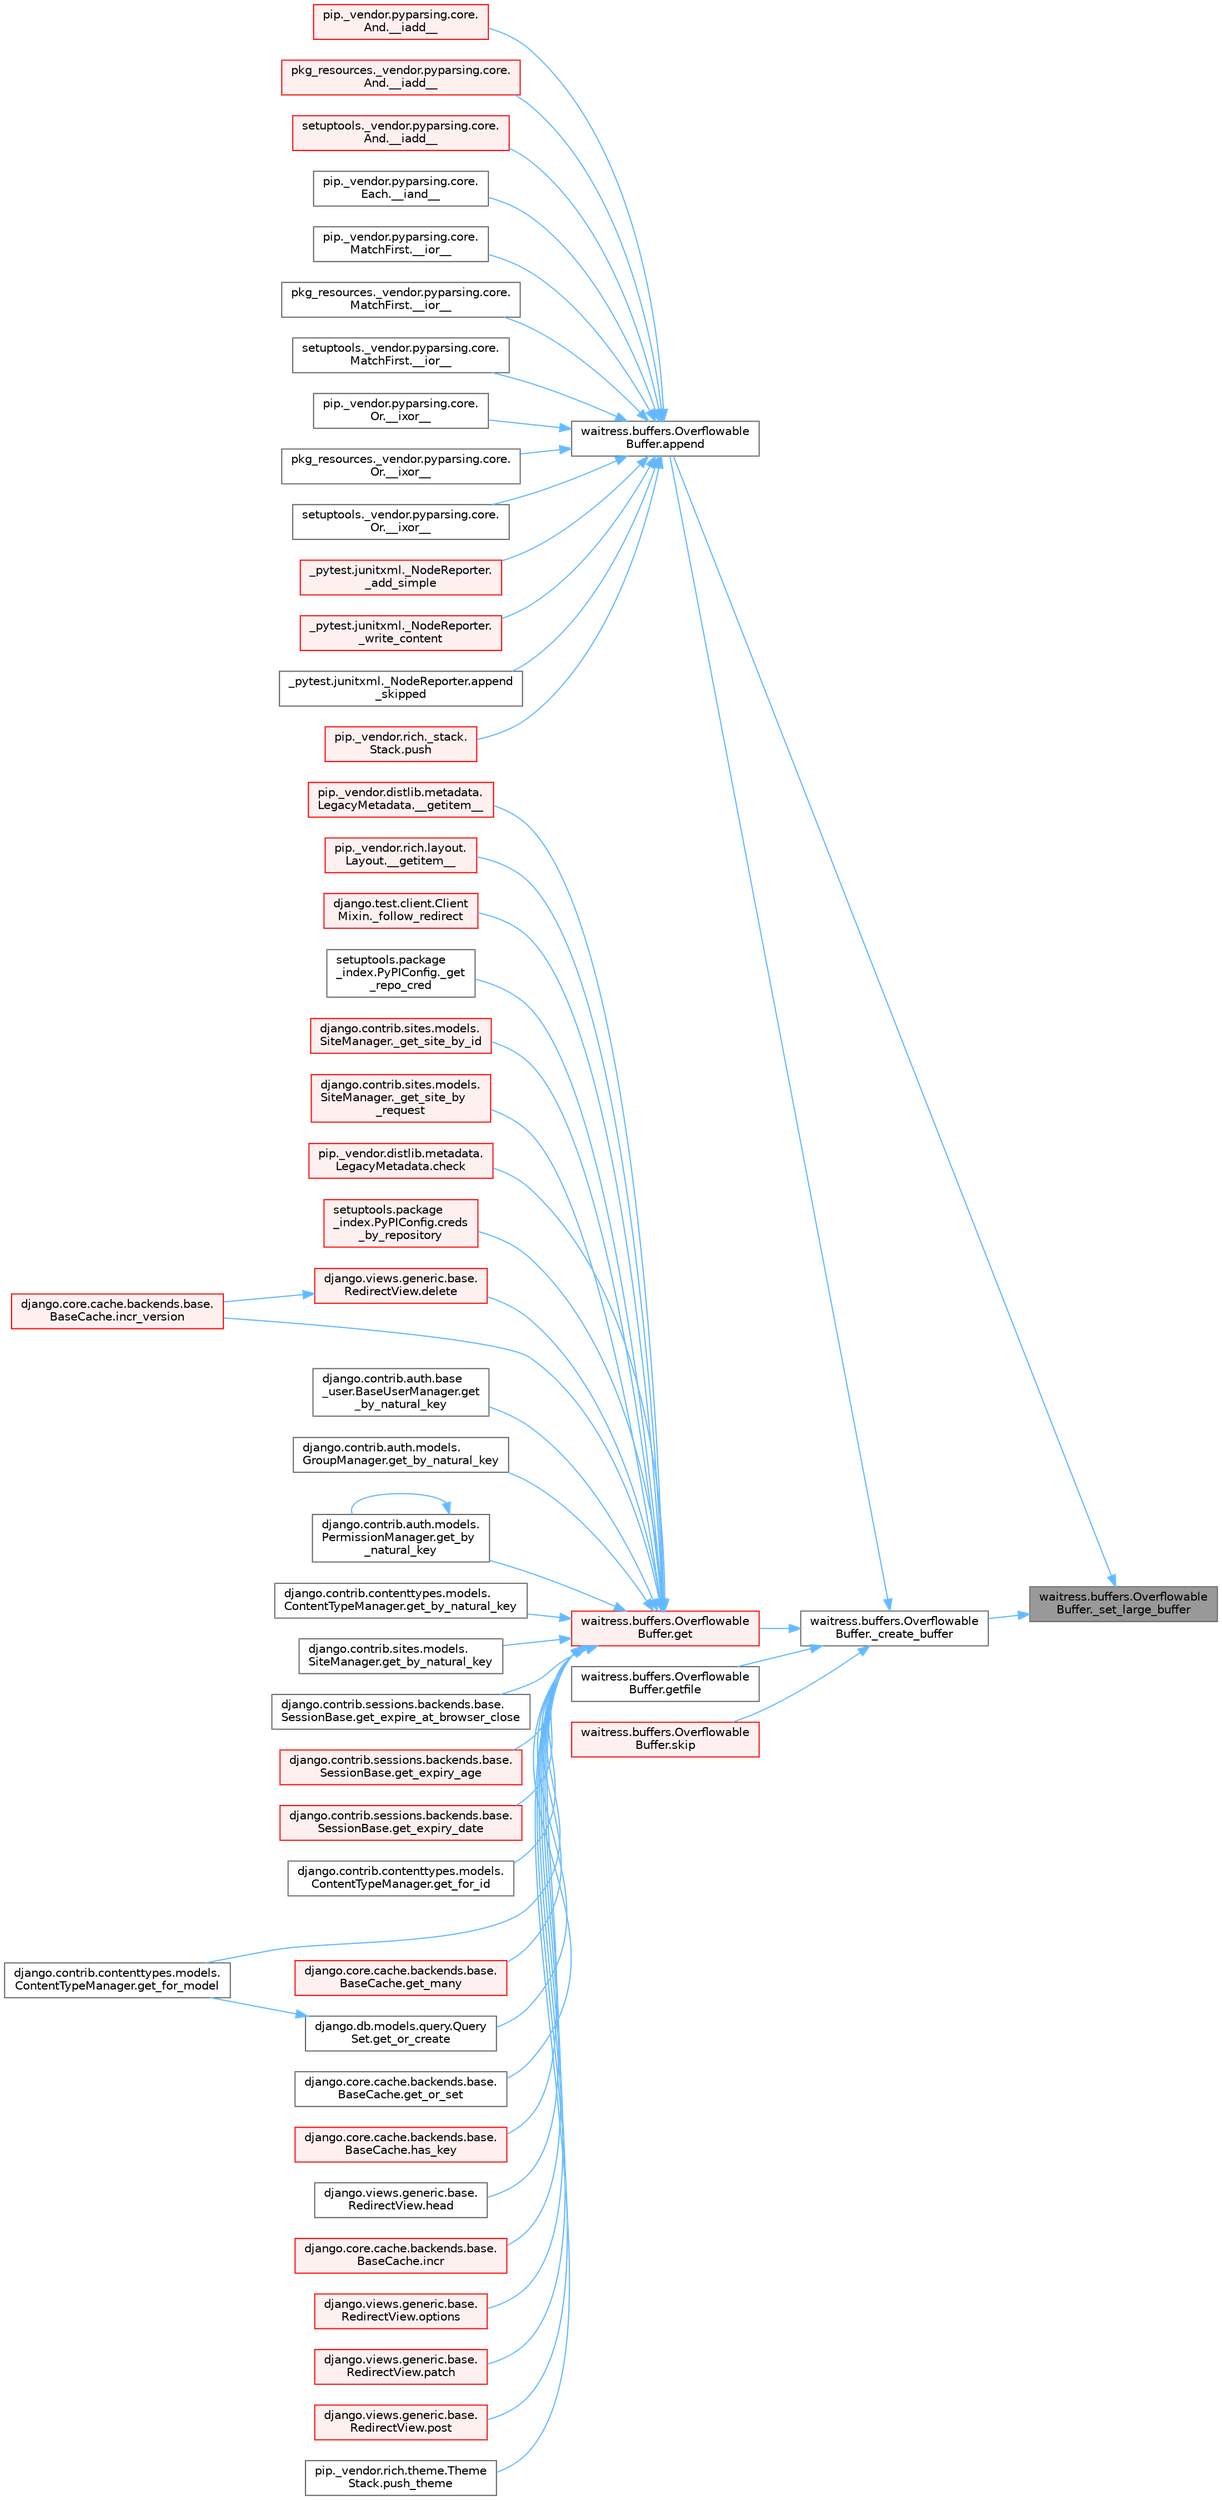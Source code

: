 digraph "waitress.buffers.OverflowableBuffer._set_large_buffer"
{
 // LATEX_PDF_SIZE
  bgcolor="transparent";
  edge [fontname=Helvetica,fontsize=10,labelfontname=Helvetica,labelfontsize=10];
  node [fontname=Helvetica,fontsize=10,shape=box,height=0.2,width=0.4];
  rankdir="RL";
  Node1 [id="Node000001",label="waitress.buffers.Overflowable\lBuffer._set_large_buffer",height=0.2,width=0.4,color="gray40", fillcolor="grey60", style="filled", fontcolor="black",tooltip=" "];
  Node1 -> Node2 [id="edge1_Node000001_Node000002",dir="back",color="steelblue1",style="solid",tooltip=" "];
  Node2 [id="Node000002",label="waitress.buffers.Overflowable\lBuffer._create_buffer",height=0.2,width=0.4,color="grey40", fillcolor="white", style="filled",URL="$classwaitress_1_1buffers_1_1_overflowable_buffer.html#a198ea428c58c3ff72004599688a8b9de",tooltip=" "];
  Node2 -> Node3 [id="edge2_Node000002_Node000003",dir="back",color="steelblue1",style="solid",tooltip=" "];
  Node3 [id="Node000003",label="waitress.buffers.Overflowable\lBuffer.append",height=0.2,width=0.4,color="grey40", fillcolor="white", style="filled",URL="$classwaitress_1_1buffers_1_1_overflowable_buffer.html#a7cdf1d76178eff78a4d79599c2717d55",tooltip=" "];
  Node3 -> Node4 [id="edge3_Node000003_Node000004",dir="back",color="steelblue1",style="solid",tooltip=" "];
  Node4 [id="Node000004",label="pip._vendor.pyparsing.core.\lAnd.__iadd__",height=0.2,width=0.4,color="red", fillcolor="#FFF0F0", style="filled",URL="$classpip_1_1__vendor_1_1pyparsing_1_1core_1_1_and.html#a95acc8d227938acc37737c38dedc21ae",tooltip=" "];
  Node3 -> Node716 [id="edge4_Node000003_Node000716",dir="back",color="steelblue1",style="solid",tooltip=" "];
  Node716 [id="Node000716",label="pkg_resources._vendor.pyparsing.core.\lAnd.__iadd__",height=0.2,width=0.4,color="red", fillcolor="#FFF0F0", style="filled",URL="$classpkg__resources_1_1__vendor_1_1pyparsing_1_1core_1_1_and.html#a3518d567360a52cd23673c05d57da5ec",tooltip=" "];
  Node3 -> Node718 [id="edge5_Node000003_Node000718",dir="back",color="steelblue1",style="solid",tooltip=" "];
  Node718 [id="Node000718",label="setuptools._vendor.pyparsing.core.\lAnd.__iadd__",height=0.2,width=0.4,color="red", fillcolor="#FFF0F0", style="filled",URL="$classsetuptools_1_1__vendor_1_1pyparsing_1_1core_1_1_and.html#ae5d5acd18921d1ec46dfdb9ab9dd9a79",tooltip=" "];
  Node3 -> Node719 [id="edge6_Node000003_Node000719",dir="back",color="steelblue1",style="solid",tooltip=" "];
  Node719 [id="Node000719",label="pip._vendor.pyparsing.core.\lEach.__iand__",height=0.2,width=0.4,color="grey40", fillcolor="white", style="filled",URL="$classpip_1_1__vendor_1_1pyparsing_1_1core_1_1_each.html#a1d27b3e9e2bc5b807febd382a9439497",tooltip=" "];
  Node3 -> Node720 [id="edge7_Node000003_Node000720",dir="back",color="steelblue1",style="solid",tooltip=" "];
  Node720 [id="Node000720",label="pip._vendor.pyparsing.core.\lMatchFirst.__ior__",height=0.2,width=0.4,color="grey40", fillcolor="white", style="filled",URL="$classpip_1_1__vendor_1_1pyparsing_1_1core_1_1_match_first.html#ad0838e82fc3e9833a6c81c7a63e030d9",tooltip=" "];
  Node3 -> Node721 [id="edge8_Node000003_Node000721",dir="back",color="steelblue1",style="solid",tooltip=" "];
  Node721 [id="Node000721",label="pkg_resources._vendor.pyparsing.core.\lMatchFirst.__ior__",height=0.2,width=0.4,color="grey40", fillcolor="white", style="filled",URL="$classpkg__resources_1_1__vendor_1_1pyparsing_1_1core_1_1_match_first.html#a58dab88aff8bd3218094f602fbc265f7",tooltip=" "];
  Node3 -> Node722 [id="edge9_Node000003_Node000722",dir="back",color="steelblue1",style="solid",tooltip=" "];
  Node722 [id="Node000722",label="setuptools._vendor.pyparsing.core.\lMatchFirst.__ior__",height=0.2,width=0.4,color="grey40", fillcolor="white", style="filled",URL="$classsetuptools_1_1__vendor_1_1pyparsing_1_1core_1_1_match_first.html#a52ca6c6dcade163b72b05e8a4be07986",tooltip=" "];
  Node3 -> Node723 [id="edge10_Node000003_Node000723",dir="back",color="steelblue1",style="solid",tooltip=" "];
  Node723 [id="Node000723",label="pip._vendor.pyparsing.core.\lOr.__ixor__",height=0.2,width=0.4,color="grey40", fillcolor="white", style="filled",URL="$classpip_1_1__vendor_1_1pyparsing_1_1core_1_1_or.html#a3e25cc44ee800ddd31da17c2aba1439c",tooltip=" "];
  Node3 -> Node724 [id="edge11_Node000003_Node000724",dir="back",color="steelblue1",style="solid",tooltip=" "];
  Node724 [id="Node000724",label="pkg_resources._vendor.pyparsing.core.\lOr.__ixor__",height=0.2,width=0.4,color="grey40", fillcolor="white", style="filled",URL="$classpkg__resources_1_1__vendor_1_1pyparsing_1_1core_1_1_or.html#a816506d6b6cd56e49e24955f5b3ebb1f",tooltip=" "];
  Node3 -> Node725 [id="edge12_Node000003_Node000725",dir="back",color="steelblue1",style="solid",tooltip=" "];
  Node725 [id="Node000725",label="setuptools._vendor.pyparsing.core.\lOr.__ixor__",height=0.2,width=0.4,color="grey40", fillcolor="white", style="filled",URL="$classsetuptools_1_1__vendor_1_1pyparsing_1_1core_1_1_or.html#a3ec14f79774e3ecd53a5db54b830a8c9",tooltip=" "];
  Node3 -> Node726 [id="edge13_Node000003_Node000726",dir="back",color="steelblue1",style="solid",tooltip=" "];
  Node726 [id="Node000726",label="_pytest.junitxml._NodeReporter.\l_add_simple",height=0.2,width=0.4,color="red", fillcolor="#FFF0F0", style="filled",URL="$class__pytest_1_1junitxml_1_1___node_reporter.html#a4391acb1ac84356509d35b7f19e9ed05",tooltip=" "];
  Node3 -> Node731 [id="edge14_Node000003_Node000731",dir="back",color="steelblue1",style="solid",tooltip=" "];
  Node731 [id="Node000731",label="_pytest.junitxml._NodeReporter.\l_write_content",height=0.2,width=0.4,color="red", fillcolor="#FFF0F0", style="filled",URL="$class__pytest_1_1junitxml_1_1___node_reporter.html#aa537797e0840b2d523cf1eb44f5c1bad",tooltip=" "];
  Node3 -> Node830 [id="edge15_Node000003_Node000830",dir="back",color="steelblue1",style="solid",tooltip=" "];
  Node830 [id="Node000830",label="_pytest.junitxml._NodeReporter.append\l_skipped",height=0.2,width=0.4,color="grey40", fillcolor="white", style="filled",URL="$class__pytest_1_1junitxml_1_1___node_reporter.html#ab97f89cb32bf7b82613026daaba742f4",tooltip=" "];
  Node3 -> Node831 [id="edge16_Node000003_Node000831",dir="back",color="steelblue1",style="solid",tooltip=" "];
  Node831 [id="Node000831",label="pip._vendor.rich._stack.\lStack.push",height=0.2,width=0.4,color="red", fillcolor="#FFF0F0", style="filled",URL="$classpip_1_1__vendor_1_1rich_1_1__stack_1_1_stack.html#a9abf52fc71455f03eb8cc24270622a4a",tooltip=" "];
  Node2 -> Node3181 [id="edge17_Node000002_Node003181",dir="back",color="steelblue1",style="solid",tooltip=" "];
  Node3181 [id="Node003181",label="waitress.buffers.Overflowable\lBuffer.get",height=0.2,width=0.4,color="red", fillcolor="#FFF0F0", style="filled",URL="$classwaitress_1_1buffers_1_1_overflowable_buffer.html#a9d78eee7ccb088522778fc361ad1cbd1",tooltip=" "];
  Node3181 -> Node75 [id="edge18_Node003181_Node000075",dir="back",color="steelblue1",style="solid",tooltip=" "];
  Node75 [id="Node000075",label="pip._vendor.distlib.metadata.\lLegacyMetadata.__getitem__",height=0.2,width=0.4,color="red", fillcolor="#FFF0F0", style="filled",URL="$classpip_1_1__vendor_1_1distlib_1_1metadata_1_1_legacy_metadata.html#a4bbfa90e12a85ff919edb328c979731c",tooltip=" "];
  Node3181 -> Node76 [id="edge19_Node003181_Node000076",dir="back",color="steelblue1",style="solid",tooltip=" "];
  Node76 [id="Node000076",label="pip._vendor.rich.layout.\lLayout.__getitem__",height=0.2,width=0.4,color="red", fillcolor="#FFF0F0", style="filled",URL="$classpip_1_1__vendor_1_1rich_1_1layout_1_1_layout.html#add0ab2d771b738c1d8f491d5fc922238",tooltip=" "];
  Node3181 -> Node77 [id="edge20_Node003181_Node000077",dir="back",color="steelblue1",style="solid",tooltip=" "];
  Node77 [id="Node000077",label="django.test.client.Client\lMixin._follow_redirect",height=0.2,width=0.4,color="red", fillcolor="#FFF0F0", style="filled",URL="$classdjango_1_1test_1_1client_1_1_client_mixin.html#a8ef9c674c0e06268a84a19666287c660",tooltip=" "];
  Node3181 -> Node1785 [id="edge21_Node003181_Node001785",dir="back",color="steelblue1",style="solid",tooltip=" "];
  Node1785 [id="Node001785",label="setuptools.package\l_index.PyPIConfig._get\l_repo_cred",height=0.2,width=0.4,color="grey40", fillcolor="white", style="filled",URL="$classsetuptools_1_1package__index_1_1_py_p_i_config.html#ae131b3373b6208486cc5f156eaa7265a",tooltip=" "];
  Node3181 -> Node1786 [id="edge22_Node003181_Node001786",dir="back",color="steelblue1",style="solid",tooltip=" "];
  Node1786 [id="Node001786",label="django.contrib.sites.models.\lSiteManager._get_site_by_id",height=0.2,width=0.4,color="red", fillcolor="#FFF0F0", style="filled",URL="$classdjango_1_1contrib_1_1sites_1_1models_1_1_site_manager.html#aa2caa86610079c1d43d51ecd4eeffdfd",tooltip=" "];
  Node3181 -> Node1788 [id="edge23_Node003181_Node001788",dir="back",color="steelblue1",style="solid",tooltip=" "];
  Node1788 [id="Node001788",label="django.contrib.sites.models.\lSiteManager._get_site_by\l_request",height=0.2,width=0.4,color="red", fillcolor="#FFF0F0", style="filled",URL="$classdjango_1_1contrib_1_1sites_1_1models_1_1_site_manager.html#afe4ac1f1603e7bc2e95bd348c30e9d81",tooltip=" "];
  Node3181 -> Node1789 [id="edge24_Node003181_Node001789",dir="back",color="steelblue1",style="solid",tooltip=" "];
  Node1789 [id="Node001789",label="pip._vendor.distlib.metadata.\lLegacyMetadata.check",height=0.2,width=0.4,color="red", fillcolor="#FFF0F0", style="filled",URL="$classpip_1_1__vendor_1_1distlib_1_1metadata_1_1_legacy_metadata.html#a9f3d75961911af2473c8092d354b3d85",tooltip=" "];
  Node3181 -> Node1790 [id="edge25_Node003181_Node001790",dir="back",color="steelblue1",style="solid",tooltip=" "];
  Node1790 [id="Node001790",label="setuptools.package\l_index.PyPIConfig.creds\l_by_repository",height=0.2,width=0.4,color="red", fillcolor="#FFF0F0", style="filled",URL="$classsetuptools_1_1package__index_1_1_py_p_i_config.html#a277b3e89479d171582044b5f9eb920a0",tooltip=" "];
  Node3181 -> Node1792 [id="edge26_Node003181_Node001792",dir="back",color="steelblue1",style="solid",tooltip=" "];
  Node1792 [id="Node001792",label="django.views.generic.base.\lRedirectView.delete",height=0.2,width=0.4,color="red", fillcolor="#FFF0F0", style="filled",URL="$classdjango_1_1views_1_1generic_1_1base_1_1_redirect_view.html#a7060a2e85ff141d1950dd42e436fb9f1",tooltip=" "];
  Node1792 -> Node346 [id="edge27_Node001792_Node000346",dir="back",color="steelblue1",style="solid",tooltip=" "];
  Node346 [id="Node000346",label="django.core.cache.backends.base.\lBaseCache.incr_version",height=0.2,width=0.4,color="red", fillcolor="#FFF0F0", style="filled",URL="$classdjango_1_1core_1_1cache_1_1backends_1_1base_1_1_base_cache.html#a3ac7d74ffcfca67e2afee86ecf858b34",tooltip=" "];
  Node3181 -> Node1793 [id="edge28_Node003181_Node001793",dir="back",color="steelblue1",style="solid",tooltip=" "];
  Node1793 [id="Node001793",label="django.contrib.auth.base\l_user.BaseUserManager.get\l_by_natural_key",height=0.2,width=0.4,color="grey40", fillcolor="white", style="filled",URL="$classdjango_1_1contrib_1_1auth_1_1base__user_1_1_base_user_manager.html#a9e0cf0e3651ecbe163d9f87b076b0bf9",tooltip=" "];
  Node3181 -> Node1794 [id="edge29_Node003181_Node001794",dir="back",color="steelblue1",style="solid",tooltip=" "];
  Node1794 [id="Node001794",label="django.contrib.auth.models.\lGroupManager.get_by_natural_key",height=0.2,width=0.4,color="grey40", fillcolor="white", style="filled",URL="$classdjango_1_1contrib_1_1auth_1_1models_1_1_group_manager.html#af57a9a2ac1ef277ef6f1956f9d25293e",tooltip=" "];
  Node3181 -> Node1795 [id="edge30_Node003181_Node001795",dir="back",color="steelblue1",style="solid",tooltip=" "];
  Node1795 [id="Node001795",label="django.contrib.auth.models.\lPermissionManager.get_by\l_natural_key",height=0.2,width=0.4,color="grey40", fillcolor="white", style="filled",URL="$classdjango_1_1contrib_1_1auth_1_1models_1_1_permission_manager.html#a27621698d1bd2b3a2d73dbcd84db0cc3",tooltip=" "];
  Node1795 -> Node1795 [id="edge31_Node001795_Node001795",dir="back",color="steelblue1",style="solid",tooltip=" "];
  Node3181 -> Node1796 [id="edge32_Node003181_Node001796",dir="back",color="steelblue1",style="solid",tooltip=" "];
  Node1796 [id="Node001796",label="django.contrib.contenttypes.models.\lContentTypeManager.get_by_natural_key",height=0.2,width=0.4,color="grey40", fillcolor="white", style="filled",URL="$classdjango_1_1contrib_1_1contenttypes_1_1models_1_1_content_type_manager.html#aa19a7b03514cc1871e322fd5aeb2ecbe",tooltip=" "];
  Node3181 -> Node1797 [id="edge33_Node003181_Node001797",dir="back",color="steelblue1",style="solid",tooltip=" "];
  Node1797 [id="Node001797",label="django.contrib.sites.models.\lSiteManager.get_by_natural_key",height=0.2,width=0.4,color="grey40", fillcolor="white", style="filled",URL="$classdjango_1_1contrib_1_1sites_1_1models_1_1_site_manager.html#aeb05076243fd13bbdb7e1fe18794269c",tooltip=" "];
  Node3181 -> Node1798 [id="edge34_Node003181_Node001798",dir="back",color="steelblue1",style="solid",tooltip=" "];
  Node1798 [id="Node001798",label="django.contrib.sessions.backends.base.\lSessionBase.get_expire_at_browser_close",height=0.2,width=0.4,color="grey40", fillcolor="white", style="filled",URL="$classdjango_1_1contrib_1_1sessions_1_1backends_1_1base_1_1_session_base.html#a84c6c4afda960d505a1b2a7d3f97d75f",tooltip=" "];
  Node3181 -> Node1799 [id="edge35_Node003181_Node001799",dir="back",color="steelblue1",style="solid",tooltip=" "];
  Node1799 [id="Node001799",label="django.contrib.sessions.backends.base.\lSessionBase.get_expiry_age",height=0.2,width=0.4,color="red", fillcolor="#FFF0F0", style="filled",URL="$classdjango_1_1contrib_1_1sessions_1_1backends_1_1base_1_1_session_base.html#af853871a0f2af33b0fd38d04e9296e01",tooltip=" "];
  Node3181 -> Node1800 [id="edge36_Node003181_Node001800",dir="back",color="steelblue1",style="solid",tooltip=" "];
  Node1800 [id="Node001800",label="django.contrib.sessions.backends.base.\lSessionBase.get_expiry_date",height=0.2,width=0.4,color="red", fillcolor="#FFF0F0", style="filled",URL="$classdjango_1_1contrib_1_1sessions_1_1backends_1_1base_1_1_session_base.html#af87a5a48ca86a64f795e97f3529df849",tooltip=" "];
  Node3181 -> Node1802 [id="edge37_Node003181_Node001802",dir="back",color="steelblue1",style="solid",tooltip=" "];
  Node1802 [id="Node001802",label="django.contrib.contenttypes.models.\lContentTypeManager.get_for_id",height=0.2,width=0.4,color="grey40", fillcolor="white", style="filled",URL="$classdjango_1_1contrib_1_1contenttypes_1_1models_1_1_content_type_manager.html#a4f41aa06163cf8140d954a9d9ac0e99f",tooltip=" "];
  Node3181 -> Node361 [id="edge38_Node003181_Node000361",dir="back",color="steelblue1",style="solid",tooltip=" "];
  Node361 [id="Node000361",label="django.contrib.contenttypes.models.\lContentTypeManager.get_for_model",height=0.2,width=0.4,color="grey40", fillcolor="white", style="filled",URL="$classdjango_1_1contrib_1_1contenttypes_1_1models_1_1_content_type_manager.html#a1b89bc07df6111e44f749d556f96a414",tooltip=" "];
  Node3181 -> Node1803 [id="edge39_Node003181_Node001803",dir="back",color="steelblue1",style="solid",tooltip=" "];
  Node1803 [id="Node001803",label="django.core.cache.backends.base.\lBaseCache.get_many",height=0.2,width=0.4,color="red", fillcolor="#FFF0F0", style="filled",URL="$classdjango_1_1core_1_1cache_1_1backends_1_1base_1_1_base_cache.html#a1d156ab9ced75cecfa673cbee3ac9053",tooltip=" "];
  Node3181 -> Node360 [id="edge40_Node003181_Node000360",dir="back",color="steelblue1",style="solid",tooltip=" "];
  Node360 [id="Node000360",label="django.db.models.query.Query\lSet.get_or_create",height=0.2,width=0.4,color="grey40", fillcolor="white", style="filled",URL="$classdjango_1_1db_1_1models_1_1query_1_1_query_set.html#a0f727927ec4d1b9f3087b831cc911c59",tooltip=" "];
  Node360 -> Node361 [id="edge41_Node000360_Node000361",dir="back",color="steelblue1",style="solid",tooltip=" "];
  Node3181 -> Node702 [id="edge42_Node003181_Node000702",dir="back",color="steelblue1",style="solid",tooltip=" "];
  Node702 [id="Node000702",label="django.core.cache.backends.base.\lBaseCache.get_or_set",height=0.2,width=0.4,color="grey40", fillcolor="white", style="filled",URL="$classdjango_1_1core_1_1cache_1_1backends_1_1base_1_1_base_cache.html#ac478d532b4c2b74987f49ff8291e5343",tooltip=" "];
  Node3181 -> Node1805 [id="edge43_Node003181_Node001805",dir="back",color="steelblue1",style="solid",tooltip=" "];
  Node1805 [id="Node001805",label="django.core.cache.backends.base.\lBaseCache.has_key",height=0.2,width=0.4,color="red", fillcolor="#FFF0F0", style="filled",URL="$classdjango_1_1core_1_1cache_1_1backends_1_1base_1_1_base_cache.html#a2d06a56d17661d63648e1ec13ae93d3b",tooltip=" "];
  Node3181 -> Node1807 [id="edge44_Node003181_Node001807",dir="back",color="steelblue1",style="solid",tooltip=" "];
  Node1807 [id="Node001807",label="django.views.generic.base.\lRedirectView.head",height=0.2,width=0.4,color="grey40", fillcolor="white", style="filled",URL="$classdjango_1_1views_1_1generic_1_1base_1_1_redirect_view.html#a34f0a0a5fb94f117f4752789a8db216a",tooltip=" "];
  Node3181 -> Node739 [id="edge45_Node003181_Node000739",dir="back",color="steelblue1",style="solid",tooltip=" "];
  Node739 [id="Node000739",label="django.core.cache.backends.base.\lBaseCache.incr",height=0.2,width=0.4,color="red", fillcolor="#FFF0F0", style="filled",URL="$classdjango_1_1core_1_1cache_1_1backends_1_1base_1_1_base_cache.html#ab502f06a18e16d3d1495fdf1dca28831",tooltip=" "];
  Node3181 -> Node346 [id="edge46_Node003181_Node000346",dir="back",color="steelblue1",style="solid",tooltip=" "];
  Node3181 -> Node1808 [id="edge47_Node003181_Node001808",dir="back",color="steelblue1",style="solid",tooltip=" "];
  Node1808 [id="Node001808",label="django.views.generic.base.\lRedirectView.options",height=0.2,width=0.4,color="red", fillcolor="#FFF0F0", style="filled",URL="$classdjango_1_1views_1_1generic_1_1base_1_1_redirect_view.html#a444de156c79647344c987295c47a76e1",tooltip=" "];
  Node3181 -> Node1809 [id="edge48_Node003181_Node001809",dir="back",color="steelblue1",style="solid",tooltip=" "];
  Node1809 [id="Node001809",label="django.views.generic.base.\lRedirectView.patch",height=0.2,width=0.4,color="red", fillcolor="#FFF0F0", style="filled",URL="$classdjango_1_1views_1_1generic_1_1base_1_1_redirect_view.html#a1af0176656ad2642a86603a7f2efd6c8",tooltip=" "];
  Node3181 -> Node1812 [id="edge49_Node003181_Node001812",dir="back",color="steelblue1",style="solid",tooltip=" "];
  Node1812 [id="Node001812",label="django.views.generic.base.\lRedirectView.post",height=0.2,width=0.4,color="red", fillcolor="#FFF0F0", style="filled",URL="$classdjango_1_1views_1_1generic_1_1base_1_1_redirect_view.html#a20f1374a926b81c739ea2672fbe38552",tooltip=" "];
  Node3181 -> Node1813 [id="edge50_Node003181_Node001813",dir="back",color="steelblue1",style="solid",tooltip=" "];
  Node1813 [id="Node001813",label="pip._vendor.rich.theme.Theme\lStack.push_theme",height=0.2,width=0.4,color="grey40", fillcolor="white", style="filled",URL="$classpip_1_1__vendor_1_1rich_1_1theme_1_1_theme_stack.html#a59e2cc731ff921b7ce76aa4aa4eaf948",tooltip=" "];
  Node2 -> Node3182 [id="edge51_Node000002_Node003182",dir="back",color="steelblue1",style="solid",tooltip=" "];
  Node3182 [id="Node003182",label="waitress.buffers.Overflowable\lBuffer.getfile",height=0.2,width=0.4,color="grey40", fillcolor="white", style="filled",URL="$classwaitress_1_1buffers_1_1_overflowable_buffer.html#ad0d89e8f47bbe1a48d35505c81f0bce5",tooltip=" "];
  Node2 -> Node3183 [id="edge52_Node000002_Node003183",dir="back",color="steelblue1",style="solid",tooltip=" "];
  Node3183 [id="Node003183",label="waitress.buffers.Overflowable\lBuffer.skip",height=0.2,width=0.4,color="red", fillcolor="#FFF0F0", style="filled",URL="$classwaitress_1_1buffers_1_1_overflowable_buffer.html#a4c66f1db736f8a41f7caa8d3601b7664",tooltip=" "];
  Node1 -> Node3 [id="edge53_Node000001_Node000003",dir="back",color="steelblue1",style="solid",tooltip=" "];
}
